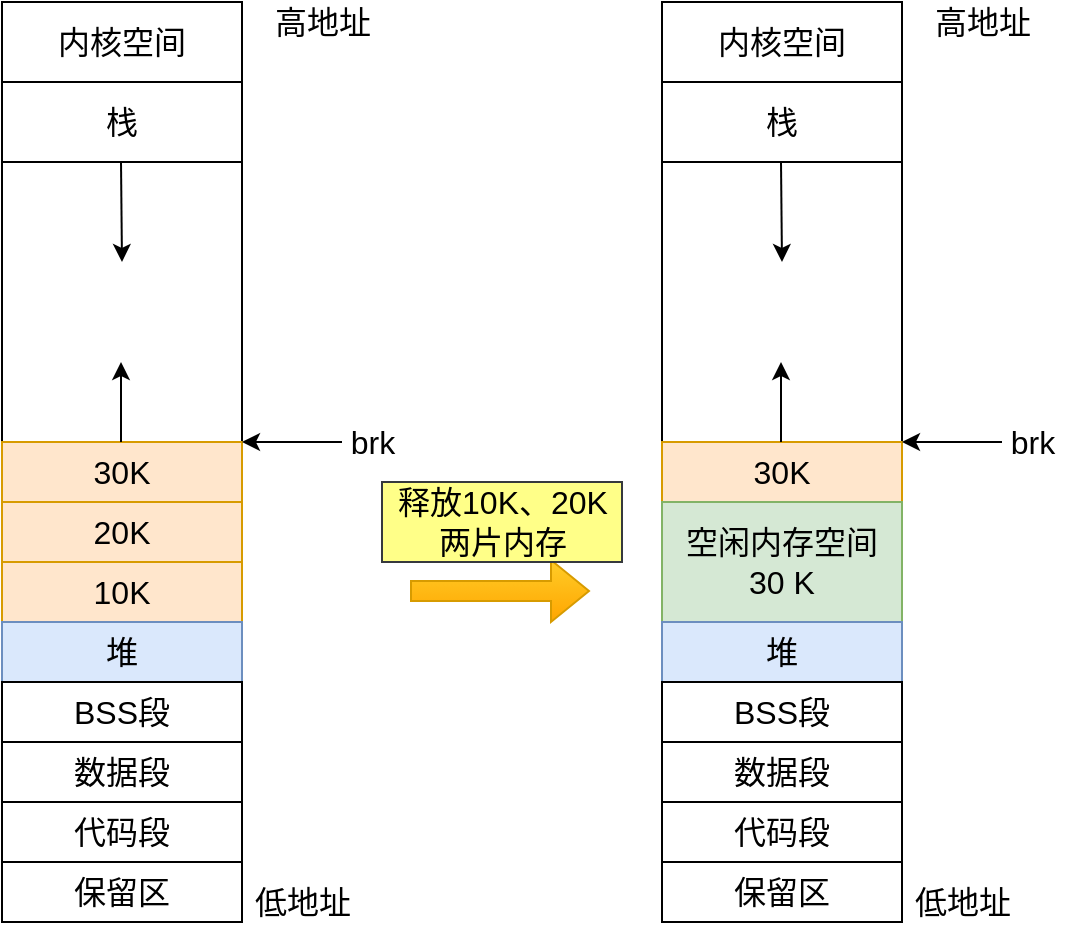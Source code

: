 <mxfile version="17.1.3" type="github">
  <diagram id="trXY1EZB3bcwkEPWEwqp" name="Page-1">
    <mxGraphModel dx="732" dy="698" grid="1" gridSize="10" guides="1" tooltips="1" connect="1" arrows="1" fold="1" page="1" pageScale="1" pageWidth="827" pageHeight="1169" math="0" shadow="0">
      <root>
        <mxCell id="0" />
        <mxCell id="1" parent="0" />
        <mxCell id="mBA6G_aLc9xEmTnnSkE8-2" value="栈" style="rounded=0;whiteSpace=wrap;html=1;fontSize=16;" vertex="1" parent="1">
          <mxGeometry x="120" y="120" width="120" height="40" as="geometry" />
        </mxCell>
        <mxCell id="mBA6G_aLc9xEmTnnSkE8-3" value="" style="rounded=0;whiteSpace=wrap;html=1;fontSize=16;" vertex="1" parent="1">
          <mxGeometry x="120" y="160" width="120" height="140" as="geometry" />
        </mxCell>
        <mxCell id="mBA6G_aLc9xEmTnnSkE8-4" value="30K" style="rounded=0;whiteSpace=wrap;html=1;fontSize=16;fillColor=#ffe6cc;strokeColor=#d79b00;" vertex="1" parent="1">
          <mxGeometry x="120" y="300" width="120" height="30" as="geometry" />
        </mxCell>
        <mxCell id="mBA6G_aLc9xEmTnnSkE8-5" value="20K" style="rounded=0;whiteSpace=wrap;html=1;fontSize=16;fillColor=#ffe6cc;strokeColor=#d79b00;" vertex="1" parent="1">
          <mxGeometry x="120" y="330" width="120" height="30" as="geometry" />
        </mxCell>
        <mxCell id="mBA6G_aLc9xEmTnnSkE8-6" value="10K" style="rounded=0;whiteSpace=wrap;html=1;fontSize=16;fillColor=#ffe6cc;strokeColor=#d79b00;" vertex="1" parent="1">
          <mxGeometry x="120" y="360" width="120" height="30" as="geometry" />
        </mxCell>
        <mxCell id="mBA6G_aLc9xEmTnnSkE8-7" value="堆" style="rounded=0;whiteSpace=wrap;html=1;fontSize=16;fillColor=#dae8fc;strokeColor=#6c8ebf;" vertex="1" parent="1">
          <mxGeometry x="120" y="390" width="120" height="30" as="geometry" />
        </mxCell>
        <mxCell id="mBA6G_aLc9xEmTnnSkE8-8" value="BSS段" style="rounded=0;whiteSpace=wrap;html=1;fontSize=16;" vertex="1" parent="1">
          <mxGeometry x="120" y="420" width="120" height="30" as="geometry" />
        </mxCell>
        <mxCell id="mBA6G_aLc9xEmTnnSkE8-9" value="内核空间" style="rounded=0;whiteSpace=wrap;html=1;fontSize=16;" vertex="1" parent="1">
          <mxGeometry x="120" y="80" width="120" height="40" as="geometry" />
        </mxCell>
        <mxCell id="mBA6G_aLc9xEmTnnSkE8-10" value="数据段" style="rounded=0;whiteSpace=wrap;html=1;fontSize=16;" vertex="1" parent="1">
          <mxGeometry x="120" y="450" width="120" height="30" as="geometry" />
        </mxCell>
        <mxCell id="mBA6G_aLc9xEmTnnSkE8-11" value="代码段" style="rounded=0;whiteSpace=wrap;html=1;fontSize=16;" vertex="1" parent="1">
          <mxGeometry x="120" y="480" width="120" height="30" as="geometry" />
        </mxCell>
        <mxCell id="mBA6G_aLc9xEmTnnSkE8-12" value="保留区" style="rounded=0;whiteSpace=wrap;html=1;fontSize=16;" vertex="1" parent="1">
          <mxGeometry x="120" y="510" width="120" height="30" as="geometry" />
        </mxCell>
        <mxCell id="mBA6G_aLc9xEmTnnSkE8-13" value="" style="endArrow=classic;html=1;rounded=0;fontSize=16;" edge="1" parent="1">
          <mxGeometry width="50" height="50" relative="1" as="geometry">
            <mxPoint x="179.5" y="160" as="sourcePoint" />
            <mxPoint x="180" y="210" as="targetPoint" />
          </mxGeometry>
        </mxCell>
        <mxCell id="mBA6G_aLc9xEmTnnSkE8-14" value="" style="endArrow=classic;html=1;rounded=0;fontSize=16;" edge="1" parent="1">
          <mxGeometry width="50" height="50" relative="1" as="geometry">
            <mxPoint x="179.5" y="300" as="sourcePoint" />
            <mxPoint x="179.5" y="260" as="targetPoint" />
          </mxGeometry>
        </mxCell>
        <mxCell id="mBA6G_aLc9xEmTnnSkE8-15" value="" style="endArrow=classic;html=1;rounded=0;entryX=1;entryY=0;entryDx=0;entryDy=0;fontSize=16;" edge="1" parent="1" target="mBA6G_aLc9xEmTnnSkE8-4">
          <mxGeometry width="50" height="50" relative="1" as="geometry">
            <mxPoint x="290" y="300" as="sourcePoint" />
            <mxPoint x="430" y="270" as="targetPoint" />
          </mxGeometry>
        </mxCell>
        <mxCell id="mBA6G_aLc9xEmTnnSkE8-16" value="brk" style="text;html=1;align=center;verticalAlign=middle;resizable=0;points=[];autosize=1;strokeColor=none;fillColor=none;fontSize=16;" vertex="1" parent="1">
          <mxGeometry x="285" y="290" width="40" height="20" as="geometry" />
        </mxCell>
        <mxCell id="mBA6G_aLc9xEmTnnSkE8-18" value="高地址" style="text;html=1;align=center;verticalAlign=middle;resizable=0;points=[];autosize=1;strokeColor=none;fillColor=none;fontSize=16;" vertex="1" parent="1">
          <mxGeometry x="250" y="80" width="60" height="20" as="geometry" />
        </mxCell>
        <mxCell id="mBA6G_aLc9xEmTnnSkE8-19" value="低地址" style="text;html=1;align=center;verticalAlign=middle;resizable=0;points=[];autosize=1;strokeColor=none;fillColor=none;fontSize=16;" vertex="1" parent="1">
          <mxGeometry x="240" y="520" width="60" height="20" as="geometry" />
        </mxCell>
        <mxCell id="mBA6G_aLc9xEmTnnSkE8-20" value="栈" style="rounded=0;whiteSpace=wrap;html=1;fontSize=16;" vertex="1" parent="1">
          <mxGeometry x="450" y="120" width="120" height="40" as="geometry" />
        </mxCell>
        <mxCell id="mBA6G_aLc9xEmTnnSkE8-21" value="" style="rounded=0;whiteSpace=wrap;html=1;fontSize=16;" vertex="1" parent="1">
          <mxGeometry x="450" y="160" width="120" height="140" as="geometry" />
        </mxCell>
        <mxCell id="mBA6G_aLc9xEmTnnSkE8-22" value="30K" style="rounded=0;whiteSpace=wrap;html=1;fontSize=16;fillColor=#ffe6cc;strokeColor=#d79b00;" vertex="1" parent="1">
          <mxGeometry x="450" y="300" width="120" height="30" as="geometry" />
        </mxCell>
        <mxCell id="mBA6G_aLc9xEmTnnSkE8-23" value="空闲内存空间 30 K" style="rounded=0;whiteSpace=wrap;html=1;fontSize=16;fillColor=#d5e8d4;strokeColor=#82b366;" vertex="1" parent="1">
          <mxGeometry x="450" y="330" width="120" height="60" as="geometry" />
        </mxCell>
        <mxCell id="mBA6G_aLc9xEmTnnSkE8-25" value="堆" style="rounded=0;whiteSpace=wrap;html=1;fontSize=16;fillColor=#dae8fc;strokeColor=#6c8ebf;" vertex="1" parent="1">
          <mxGeometry x="450" y="390" width="120" height="30" as="geometry" />
        </mxCell>
        <mxCell id="mBA6G_aLc9xEmTnnSkE8-26" value="BSS段" style="rounded=0;whiteSpace=wrap;html=1;fontSize=16;" vertex="1" parent="1">
          <mxGeometry x="450" y="420" width="120" height="30" as="geometry" />
        </mxCell>
        <mxCell id="mBA6G_aLc9xEmTnnSkE8-27" value="内核空间" style="rounded=0;whiteSpace=wrap;html=1;fontSize=16;" vertex="1" parent="1">
          <mxGeometry x="450" y="80" width="120" height="40" as="geometry" />
        </mxCell>
        <mxCell id="mBA6G_aLc9xEmTnnSkE8-28" value="数据段" style="rounded=0;whiteSpace=wrap;html=1;fontSize=16;" vertex="1" parent="1">
          <mxGeometry x="450" y="450" width="120" height="30" as="geometry" />
        </mxCell>
        <mxCell id="mBA6G_aLc9xEmTnnSkE8-29" value="代码段" style="rounded=0;whiteSpace=wrap;html=1;fontSize=16;" vertex="1" parent="1">
          <mxGeometry x="450" y="480" width="120" height="30" as="geometry" />
        </mxCell>
        <mxCell id="mBA6G_aLc9xEmTnnSkE8-30" value="保留区" style="rounded=0;whiteSpace=wrap;html=1;fontSize=16;" vertex="1" parent="1">
          <mxGeometry x="450" y="510" width="120" height="30" as="geometry" />
        </mxCell>
        <mxCell id="mBA6G_aLc9xEmTnnSkE8-31" value="" style="endArrow=classic;html=1;rounded=0;fontSize=16;" edge="1" parent="1">
          <mxGeometry width="50" height="50" relative="1" as="geometry">
            <mxPoint x="509.5" y="160" as="sourcePoint" />
            <mxPoint x="510" y="210" as="targetPoint" />
          </mxGeometry>
        </mxCell>
        <mxCell id="mBA6G_aLc9xEmTnnSkE8-32" value="" style="endArrow=classic;html=1;rounded=0;fontSize=16;" edge="1" parent="1">
          <mxGeometry width="50" height="50" relative="1" as="geometry">
            <mxPoint x="509.5" y="300" as="sourcePoint" />
            <mxPoint x="509.5" y="260" as="targetPoint" />
          </mxGeometry>
        </mxCell>
        <mxCell id="mBA6G_aLc9xEmTnnSkE8-33" value="" style="endArrow=classic;html=1;rounded=0;entryX=1;entryY=0;entryDx=0;entryDy=0;fontSize=16;" edge="1" parent="1" target="mBA6G_aLc9xEmTnnSkE8-22">
          <mxGeometry width="50" height="50" relative="1" as="geometry">
            <mxPoint x="620" y="300" as="sourcePoint" />
            <mxPoint x="760" y="270" as="targetPoint" />
          </mxGeometry>
        </mxCell>
        <mxCell id="mBA6G_aLc9xEmTnnSkE8-34" value="brk" style="text;html=1;align=center;verticalAlign=middle;resizable=0;points=[];autosize=1;strokeColor=none;fillColor=none;fontSize=16;" vertex="1" parent="1">
          <mxGeometry x="615" y="290" width="40" height="20" as="geometry" />
        </mxCell>
        <mxCell id="mBA6G_aLc9xEmTnnSkE8-35" value="高地址" style="text;html=1;align=center;verticalAlign=middle;resizable=0;points=[];autosize=1;strokeColor=none;fillColor=none;fontSize=16;" vertex="1" parent="1">
          <mxGeometry x="580" y="80" width="60" height="20" as="geometry" />
        </mxCell>
        <mxCell id="mBA6G_aLc9xEmTnnSkE8-36" value="低地址" style="text;html=1;align=center;verticalAlign=middle;resizable=0;points=[];autosize=1;strokeColor=none;fillColor=none;fontSize=16;" vertex="1" parent="1">
          <mxGeometry x="570" y="520" width="60" height="20" as="geometry" />
        </mxCell>
        <mxCell id="mBA6G_aLc9xEmTnnSkE8-37" value="" style="shape=flexArrow;endArrow=classic;html=1;rounded=0;fontSize=16;fillColor=#ffcd28;gradientColor=#ffa500;strokeColor=#d79b00;" edge="1" parent="1">
          <mxGeometry width="50" height="50" relative="1" as="geometry">
            <mxPoint x="324" y="374.5" as="sourcePoint" />
            <mxPoint x="414" y="374.5" as="targetPoint" />
          </mxGeometry>
        </mxCell>
        <mxCell id="mBA6G_aLc9xEmTnnSkE8-38" value="释放10K、20K &lt;br&gt;两片内存" style="text;html=1;align=center;verticalAlign=middle;resizable=0;points=[];autosize=1;strokeColor=#36393d;fillColor=#ffff88;fontSize=16;" vertex="1" parent="1">
          <mxGeometry x="310" y="320" width="120" height="40" as="geometry" />
        </mxCell>
      </root>
    </mxGraphModel>
  </diagram>
</mxfile>
